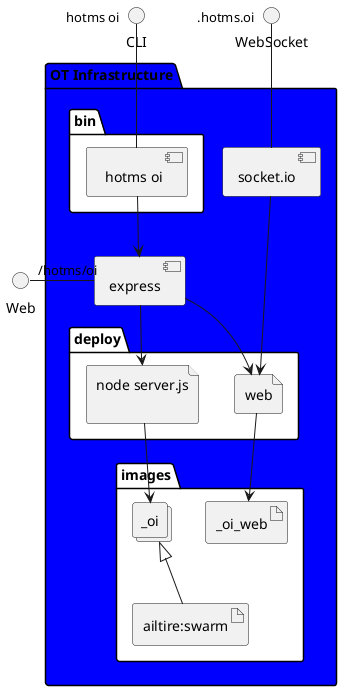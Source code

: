 @startuml
  interface CLI
  interface Web
  interface WebSocket
package "OT Infrastructure" #blue {
  component express as REST
  component socket.io as socket
  folder bin #ffffff {
    component " hotms oi" as binName
  }
  binName --> REST

  folder deploy #ffffff {
      file "node server.js\n" as _oi_container
      REST --> _oi_container

  
    file "web" as web_container
    REST --> web_container
    socket ---> web_container
  
  }
  folder images #ffffff {
    collections "_oi" as _oiimage
    artifact "ailtire:swarm" as ailtireswarm
    _oiimage <|-- ailtireswarm
    _oi_container --> _oiimage

  
      artifact "_oi_web" as _oi_web
      web_container --> _oi_web
    
  }
}
CLI " hotms oi" -- binName
Web "/hotms/oi" - REST
WebSocket ".hotms.oi" -- socket

@enduml
